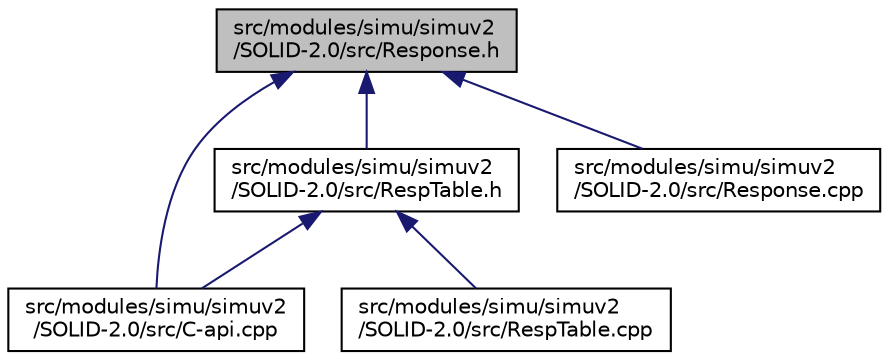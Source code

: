 digraph "src/modules/simu/simuv2/SOLID-2.0/src/Response.h"
{
  edge [fontname="Helvetica",fontsize="10",labelfontname="Helvetica",labelfontsize="10"];
  node [fontname="Helvetica",fontsize="10",shape=record];
  Node1 [label="src/modules/simu/simuv2\l/SOLID-2.0/src/Response.h",height=0.2,width=0.4,color="black", fillcolor="grey75", style="filled", fontcolor="black"];
  Node1 -> Node2 [dir="back",color="midnightblue",fontsize="10",style="solid",fontname="Helvetica"];
  Node2 [label="src/modules/simu/simuv2\l/SOLID-2.0/src/C-api.cpp",height=0.2,width=0.4,color="black", fillcolor="white", style="filled",URL="$_c-api_8cpp.html"];
  Node1 -> Node3 [dir="back",color="midnightblue",fontsize="10",style="solid",fontname="Helvetica"];
  Node3 [label="src/modules/simu/simuv2\l/SOLID-2.0/src/RespTable.h",height=0.2,width=0.4,color="black", fillcolor="white", style="filled",URL="$_resp_table_8h.html"];
  Node3 -> Node2 [dir="back",color="midnightblue",fontsize="10",style="solid",fontname="Helvetica"];
  Node3 -> Node4 [dir="back",color="midnightblue",fontsize="10",style="solid",fontname="Helvetica"];
  Node4 [label="src/modules/simu/simuv2\l/SOLID-2.0/src/RespTable.cpp",height=0.2,width=0.4,color="black", fillcolor="white", style="filled",URL="$_resp_table_8cpp.html"];
  Node1 -> Node5 [dir="back",color="midnightblue",fontsize="10",style="solid",fontname="Helvetica"];
  Node5 [label="src/modules/simu/simuv2\l/SOLID-2.0/src/Response.cpp",height=0.2,width=0.4,color="black", fillcolor="white", style="filled",URL="$_response_8cpp.html"];
}
